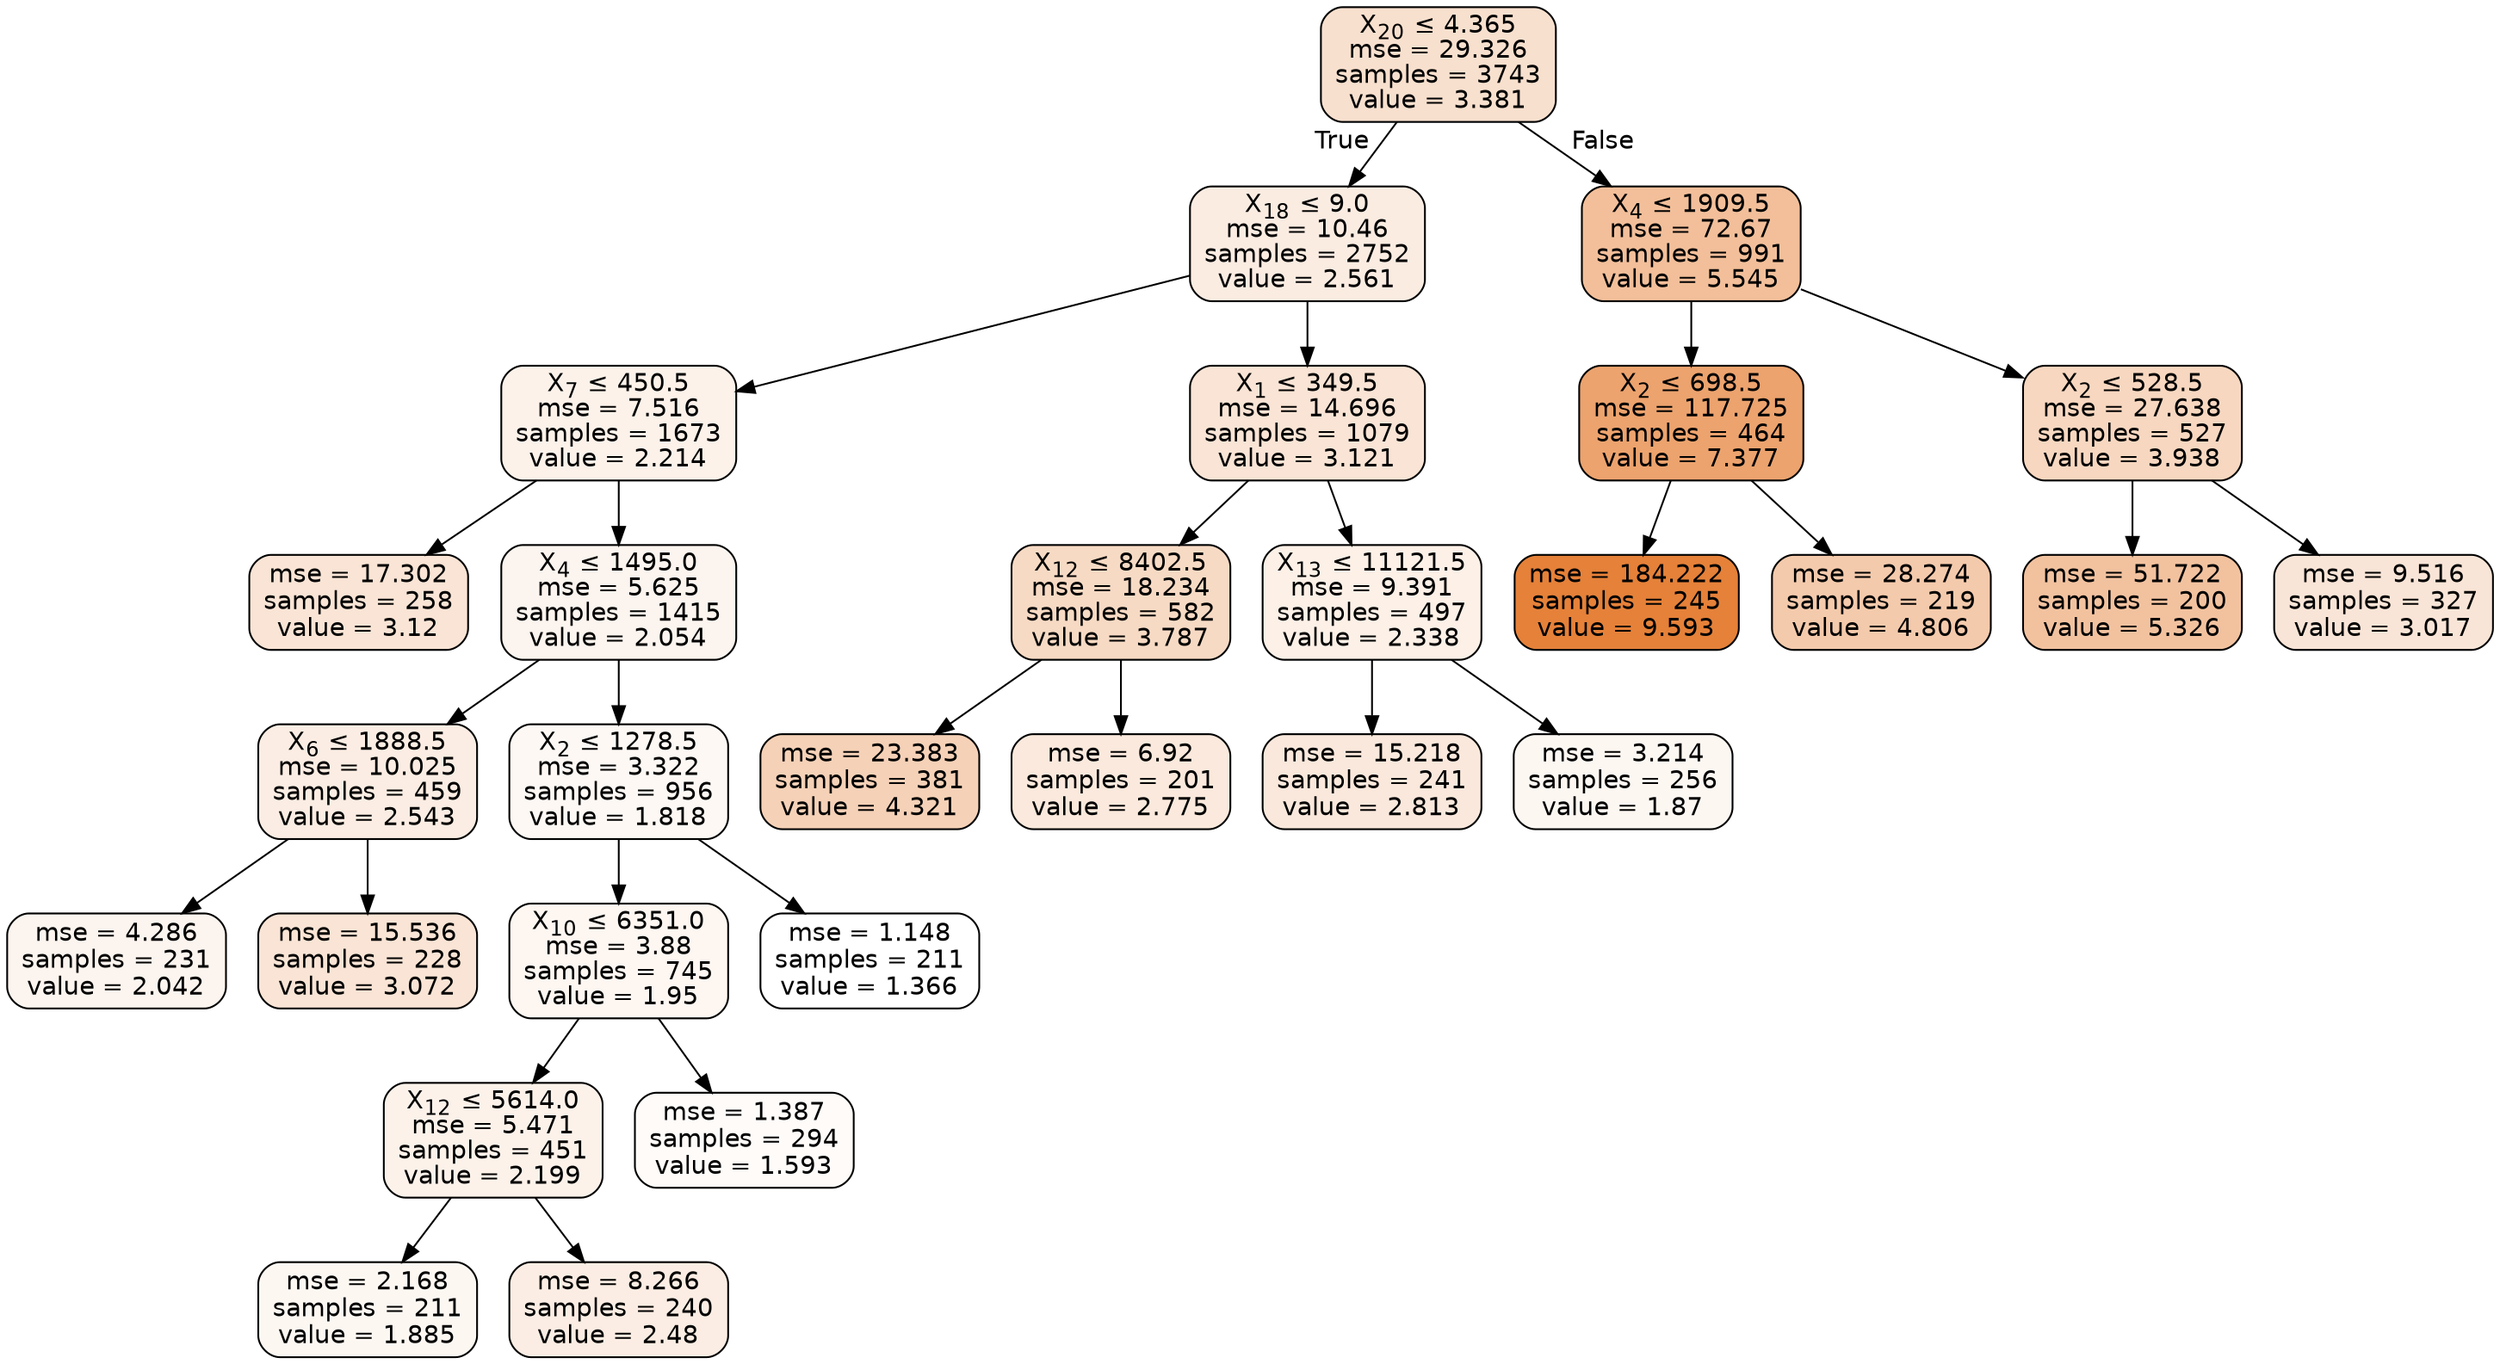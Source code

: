 digraph Tree {
node [shape=box, style="filled, rounded", color="black", fontname=helvetica] ;
edge [fontname=helvetica] ;
0 [label=<X<SUB>20</SUB> &le; 4.365<br/>mse = 29.326<br/>samples = 3743<br/>value = 3.381>, fillcolor="#e581393e"] ;
1 [label=<X<SUB>18</SUB> &le; 9.0<br/>mse = 10.46<br/>samples = 2752<br/>value = 2.561>, fillcolor="#e5813925"] ;
0 -> 1 [labeldistance=2.5, labelangle=45, headlabel="True"] ;
2 [label=<X<SUB>7</SUB> &le; 450.5<br/>mse = 7.516<br/>samples = 1673<br/>value = 2.214>, fillcolor="#e581391a"] ;
1 -> 2 ;
3 [label=<mse = 17.302<br/>samples = 258<br/>value = 3.12>, fillcolor="#e5813936"] ;
2 -> 3 ;
4 [label=<X<SUB>4</SUB> &le; 1495.0<br/>mse = 5.625<br/>samples = 1415<br/>value = 2.054>, fillcolor="#e5813915"] ;
2 -> 4 ;
5 [label=<X<SUB>6</SUB> &le; 1888.5<br/>mse = 10.025<br/>samples = 459<br/>value = 2.543>, fillcolor="#e5813924"] ;
4 -> 5 ;
6 [label=<mse = 4.286<br/>samples = 231<br/>value = 2.042>, fillcolor="#e5813915"] ;
5 -> 6 ;
7 [label=<mse = 15.536<br/>samples = 228<br/>value = 3.072>, fillcolor="#e5813935"] ;
5 -> 7 ;
8 [label=<X<SUB>2</SUB> &le; 1278.5<br/>mse = 3.322<br/>samples = 956<br/>value = 1.818>, fillcolor="#e581390e"] ;
4 -> 8 ;
9 [label=<X<SUB>10</SUB> &le; 6351.0<br/>mse = 3.88<br/>samples = 745<br/>value = 1.95>, fillcolor="#e5813912"] ;
8 -> 9 ;
10 [label=<X<SUB>12</SUB> &le; 5614.0<br/>mse = 5.471<br/>samples = 451<br/>value = 2.199>, fillcolor="#e581391a"] ;
9 -> 10 ;
11 [label=<mse = 2.168<br/>samples = 211<br/>value = 1.885>, fillcolor="#e5813910"] ;
10 -> 11 ;
12 [label=<mse = 8.266<br/>samples = 240<br/>value = 2.48>, fillcolor="#e5813923"] ;
10 -> 12 ;
13 [label=<mse = 1.387<br/>samples = 294<br/>value = 1.593>, fillcolor="#e5813907"] ;
9 -> 13 ;
14 [label=<mse = 1.148<br/>samples = 211<br/>value = 1.366>, fillcolor="#e5813900"] ;
8 -> 14 ;
15 [label=<X<SUB>1</SUB> &le; 349.5<br/>mse = 14.696<br/>samples = 1079<br/>value = 3.121>, fillcolor="#e5813936"] ;
1 -> 15 ;
16 [label=<X<SUB>12</SUB> &le; 8402.5<br/>mse = 18.234<br/>samples = 582<br/>value = 3.787>, fillcolor="#e581394b"] ;
15 -> 16 ;
17 [label=<mse = 23.383<br/>samples = 381<br/>value = 4.321>, fillcolor="#e581395c"] ;
16 -> 17 ;
18 [label=<mse = 6.92<br/>samples = 201<br/>value = 2.775>, fillcolor="#e581392c"] ;
16 -> 18 ;
19 [label=<X<SUB>13</SUB> &le; 11121.5<br/>mse = 9.391<br/>samples = 497<br/>value = 2.338>, fillcolor="#e581391e"] ;
15 -> 19 ;
20 [label=<mse = 15.218<br/>samples = 241<br/>value = 2.813>, fillcolor="#e581392d"] ;
19 -> 20 ;
21 [label=<mse = 3.214<br/>samples = 256<br/>value = 1.87>, fillcolor="#e5813910"] ;
19 -> 21 ;
22 [label=<X<SUB>4</SUB> &le; 1909.5<br/>mse = 72.67<br/>samples = 991<br/>value = 5.545>, fillcolor="#e5813982"] ;
0 -> 22 [labeldistance=2.5, labelangle=-45, headlabel="False"] ;
23 [label=<X<SUB>2</SUB> &le; 698.5<br/>mse = 117.725<br/>samples = 464<br/>value = 7.377>, fillcolor="#e58139ba"] ;
22 -> 23 ;
24 [label=<mse = 184.222<br/>samples = 245<br/>value = 9.593>, fillcolor="#e58139ff"] ;
23 -> 24 ;
25 [label=<mse = 28.274<br/>samples = 219<br/>value = 4.806>, fillcolor="#e581396b"] ;
23 -> 25 ;
26 [label=<X<SUB>2</SUB> &le; 528.5<br/>mse = 27.638<br/>samples = 527<br/>value = 3.938>, fillcolor="#e5813950"] ;
22 -> 26 ;
27 [label=<mse = 51.722<br/>samples = 200<br/>value = 5.326>, fillcolor="#e581397b"] ;
26 -> 27 ;
28 [label=<mse = 9.516<br/>samples = 327<br/>value = 3.017>, fillcolor="#e5813933"] ;
26 -> 28 ;
}
